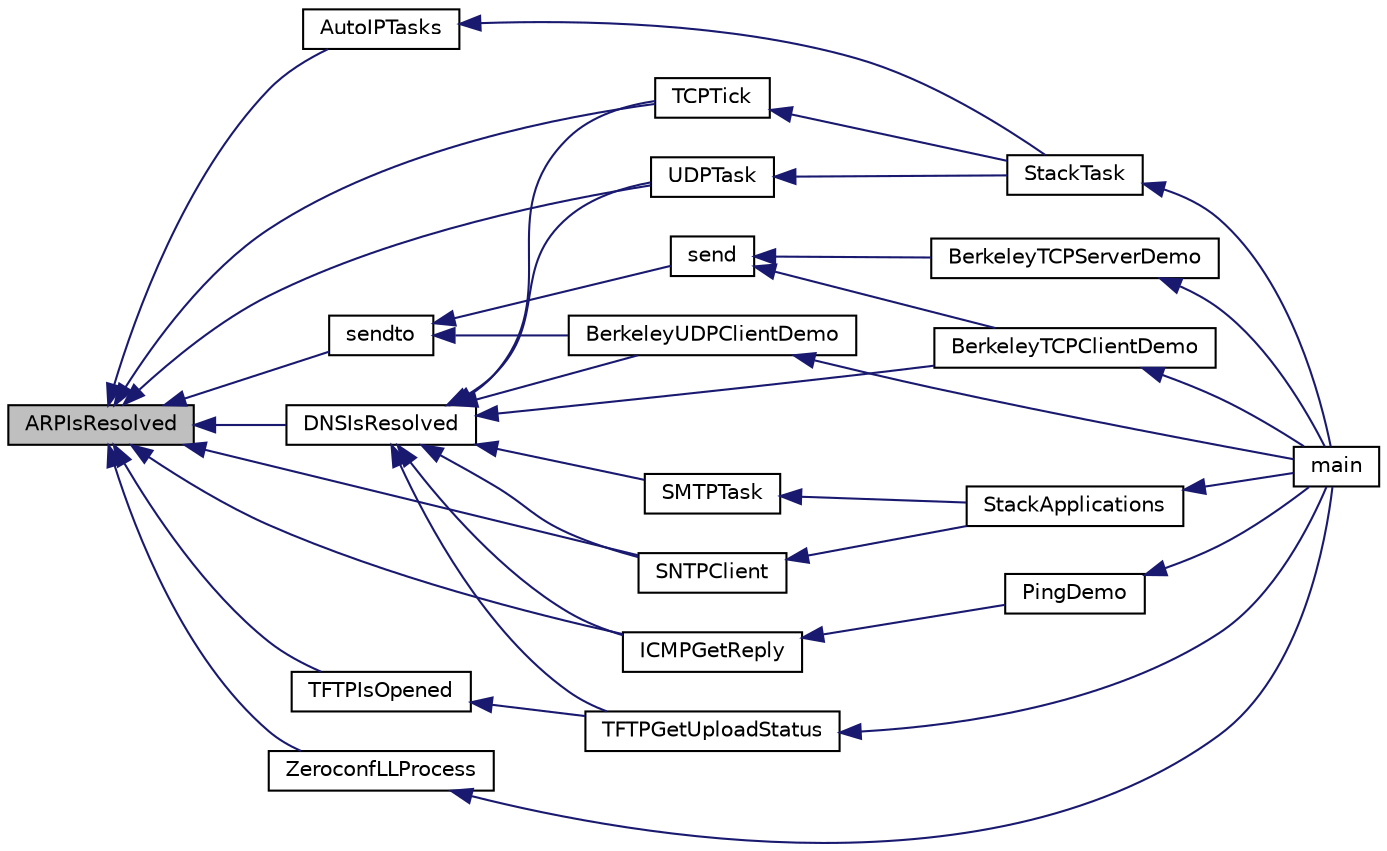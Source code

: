 digraph "ARPIsResolved"
{
  edge [fontname="Helvetica",fontsize="10",labelfontname="Helvetica",labelfontsize="10"];
  node [fontname="Helvetica",fontsize="10",shape=record];
  rankdir="LR";
  Node1 [label="ARPIsResolved",height=0.2,width=0.4,color="black", fillcolor="grey75", style="filled", fontcolor="black"];
  Node1 -> Node2 [dir="back",color="midnightblue",fontsize="10",style="solid",fontname="Helvetica"];
  Node2 [label="AutoIPTasks",height=0.2,width=0.4,color="black", fillcolor="white", style="filled",URL="$_auto_i_p_8c.html#adcf71c7402a734a2676dbef0535b54c8"];
  Node2 -> Node3 [dir="back",color="midnightblue",fontsize="10",style="solid",fontname="Helvetica"];
  Node3 [label="StackTask",height=0.2,width=0.4,color="black", fillcolor="white", style="filled",URL="$_stack_tsk_8c.html#af08da4d2f3df4dd4c1779b43c118c88f"];
  Node3 -> Node4 [dir="back",color="midnightblue",fontsize="10",style="solid",fontname="Helvetica"];
  Node4 [label="main",height=0.2,width=0.4,color="black", fillcolor="white", style="filled",URL="$_main_demo_8c.html#a6288eba0f8e8ad3ab1544ad731eb7667"];
  Node1 -> Node5 [dir="back",color="midnightblue",fontsize="10",style="solid",fontname="Helvetica"];
  Node5 [label="sendto",height=0.2,width=0.4,color="black", fillcolor="white", style="filled",URL="$_berkeley_a_p_i_8c.html#a4d78c2d82555ce1876c2964a6208e158"];
  Node5 -> Node6 [dir="back",color="midnightblue",fontsize="10",style="solid",fontname="Helvetica"];
  Node6 [label="send",height=0.2,width=0.4,color="black", fillcolor="white", style="filled",URL="$_berkeley_a_p_i_8c.html#a2c1c377be70d94364327db5144c19c7a"];
  Node6 -> Node7 [dir="back",color="midnightblue",fontsize="10",style="solid",fontname="Helvetica"];
  Node7 [label="BerkeleyTCPClientDemo",height=0.2,width=0.4,color="black", fillcolor="white", style="filled",URL="$_main_demo_8h.html#a2f47eed84b265359778d4d1c3a47f322"];
  Node7 -> Node4 [dir="back",color="midnightblue",fontsize="10",style="solid",fontname="Helvetica"];
  Node6 -> Node8 [dir="back",color="midnightblue",fontsize="10",style="solid",fontname="Helvetica"];
  Node8 [label="BerkeleyTCPServerDemo",height=0.2,width=0.4,color="black", fillcolor="white", style="filled",URL="$_main_demo_8h.html#a85ecc0787bf291b36e4aa7bff6b39157"];
  Node8 -> Node4 [dir="back",color="midnightblue",fontsize="10",style="solid",fontname="Helvetica"];
  Node5 -> Node9 [dir="back",color="midnightblue",fontsize="10",style="solid",fontname="Helvetica"];
  Node9 [label="BerkeleyUDPClientDemo",height=0.2,width=0.4,color="black", fillcolor="white", style="filled",URL="$_main_demo_8h.html#a59c55454b90169edc8f242abbc6c815b"];
  Node9 -> Node4 [dir="back",color="midnightblue",fontsize="10",style="solid",fontname="Helvetica"];
  Node1 -> Node10 [dir="back",color="midnightblue",fontsize="10",style="solid",fontname="Helvetica"];
  Node10 [label="DNSIsResolved",height=0.2,width=0.4,color="black", fillcolor="white", style="filled",URL="$_d_n_s_8c.html#a7568a1a127a88a9b1aa4d34abbd19b53"];
  Node10 -> Node11 [dir="back",color="midnightblue",fontsize="10",style="solid",fontname="Helvetica"];
  Node11 [label="ICMPGetReply",height=0.2,width=0.4,color="black", fillcolor="white", style="filled",URL="$_i_c_m_p_8c.html#aa24af113deb0e6821d33a3fd17f44f2a"];
  Node11 -> Node12 [dir="back",color="midnightblue",fontsize="10",style="solid",fontname="Helvetica"];
  Node12 [label="PingDemo",height=0.2,width=0.4,color="black", fillcolor="white", style="filled",URL="$_ping_demo_8c.html#af0f2ca8c1b78d7b8783d4c9579034b6b"];
  Node12 -> Node4 [dir="back",color="midnightblue",fontsize="10",style="solid",fontname="Helvetica"];
  Node10 -> Node13 [dir="back",color="midnightblue",fontsize="10",style="solid",fontname="Helvetica"];
  Node13 [label="SMTPTask",height=0.2,width=0.4,color="black", fillcolor="white", style="filled",URL="$_s_m_t_p_8c.html#abe31fb54926d321252beb819defb0afb"];
  Node13 -> Node14 [dir="back",color="midnightblue",fontsize="10",style="solid",fontname="Helvetica"];
  Node14 [label="StackApplications",height=0.2,width=0.4,color="black", fillcolor="white", style="filled",URL="$_stack_tsk_8c.html#a7f8ff33bea9e052705b0a80d2dfcf399"];
  Node14 -> Node4 [dir="back",color="midnightblue",fontsize="10",style="solid",fontname="Helvetica"];
  Node10 -> Node15 [dir="back",color="midnightblue",fontsize="10",style="solid",fontname="Helvetica"];
  Node15 [label="SNTPClient",height=0.2,width=0.4,color="black", fillcolor="white", style="filled",URL="$_s_n_t_p_8c.html#a7ee3d58d5355075489e71a6cd73dc307"];
  Node15 -> Node14 [dir="back",color="midnightblue",fontsize="10",style="solid",fontname="Helvetica"];
  Node10 -> Node16 [dir="back",color="midnightblue",fontsize="10",style="solid",fontname="Helvetica"];
  Node16 [label="TCPTick",height=0.2,width=0.4,color="black", fillcolor="white", style="filled",URL="$_t_c_p_8c.html#a364093914f3c43521ca04d9b0e5b6a3c"];
  Node16 -> Node3 [dir="back",color="midnightblue",fontsize="10",style="solid",fontname="Helvetica"];
  Node10 -> Node17 [dir="back",color="midnightblue",fontsize="10",style="solid",fontname="Helvetica"];
  Node17 [label="TFTPGetUploadStatus",height=0.2,width=0.4,color="black", fillcolor="white", style="filled",URL="$_t_f_t_pc_8c.html#a6567634f020a25f34f32677fbc9813bc"];
  Node17 -> Node4 [dir="back",color="midnightblue",fontsize="10",style="solid",fontname="Helvetica"];
  Node10 -> Node18 [dir="back",color="midnightblue",fontsize="10",style="solid",fontname="Helvetica"];
  Node18 [label="UDPTask",height=0.2,width=0.4,color="black", fillcolor="white", style="filled",URL="$_u_d_p_8c.html#a04db7e90c0e235382b6068e5128bf2d1"];
  Node18 -> Node3 [dir="back",color="midnightblue",fontsize="10",style="solid",fontname="Helvetica"];
  Node10 -> Node7 [dir="back",color="midnightblue",fontsize="10",style="solid",fontname="Helvetica"];
  Node10 -> Node9 [dir="back",color="midnightblue",fontsize="10",style="solid",fontname="Helvetica"];
  Node1 -> Node11 [dir="back",color="midnightblue",fontsize="10",style="solid",fontname="Helvetica"];
  Node1 -> Node15 [dir="back",color="midnightblue",fontsize="10",style="solid",fontname="Helvetica"];
  Node1 -> Node16 [dir="back",color="midnightblue",fontsize="10",style="solid",fontname="Helvetica"];
  Node1 -> Node19 [dir="back",color="midnightblue",fontsize="10",style="solid",fontname="Helvetica"];
  Node19 [label="TFTPIsOpened",height=0.2,width=0.4,color="black", fillcolor="white", style="filled",URL="$_t_f_t_pc_8c.html#a4b15e6d489b3c1cf2ec6528d04c203e5"];
  Node19 -> Node17 [dir="back",color="midnightblue",fontsize="10",style="solid",fontname="Helvetica"];
  Node1 -> Node18 [dir="back",color="midnightblue",fontsize="10",style="solid",fontname="Helvetica"];
  Node1 -> Node20 [dir="back",color="midnightblue",fontsize="10",style="solid",fontname="Helvetica"];
  Node20 [label="ZeroconfLLProcess",height=0.2,width=0.4,color="black", fillcolor="white", style="filled",URL="$_zeroconf_link_local_8c.html#a5fef6488157febb18bbb8651f4c69fa9"];
  Node20 -> Node4 [dir="back",color="midnightblue",fontsize="10",style="solid",fontname="Helvetica"];
}
